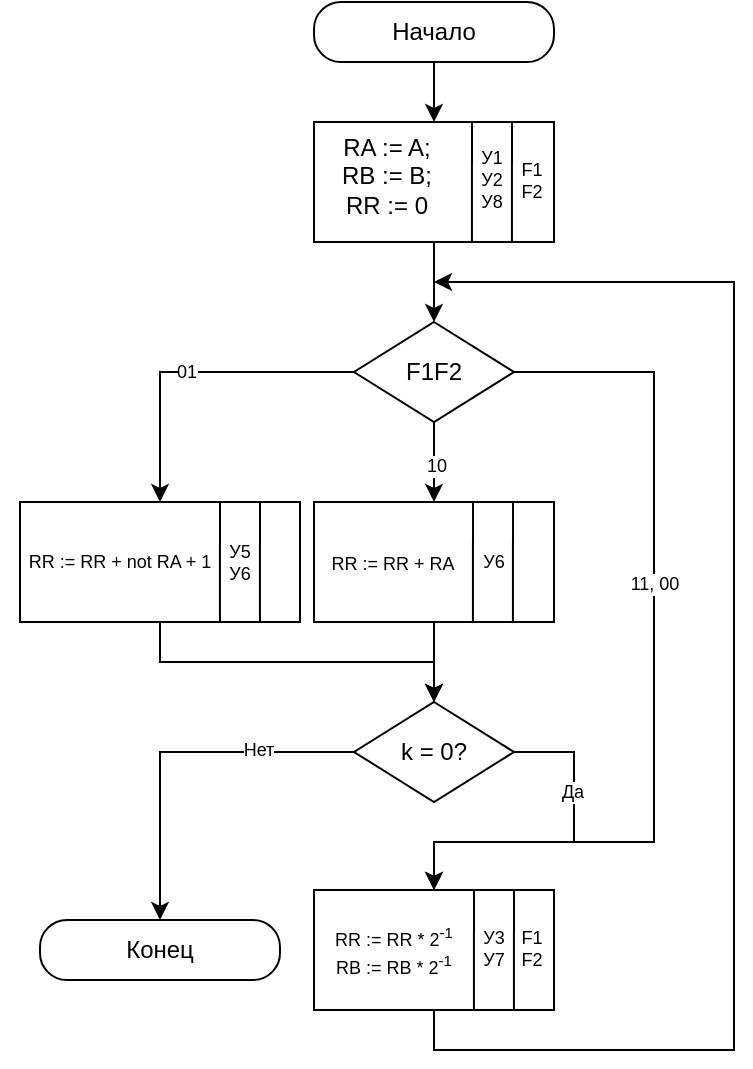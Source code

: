 <mxfile version="12.3.2" type="device" pages="1"><diagram id="0Xj9pG9Dc0gPdoxJF_FF" name="Page-1"><mxGraphModel dx="946" dy="631" grid="1" gridSize="10" guides="1" tooltips="1" connect="1" arrows="1" fold="1" page="1" pageScale="1" pageWidth="827" pageHeight="1169" math="0" shadow="0"><root><mxCell id="0"/><mxCell id="1" parent="0"/><mxCell id="bupIdLqpLs4JdiVI-WUw-27" style="edgeStyle=orthogonalEdgeStyle;rounded=0;orthogonalLoop=1;jettySize=auto;html=1;exitX=0;exitY=0.5;exitDx=0;exitDy=0;entryX=0.5;entryY=0;entryDx=0;entryDy=0;fontSize=9;" edge="1" parent="1" source="bupIdLqpLs4JdiVI-WUw-26" target="bupIdLqpLs4JdiVI-WUw-9"><mxGeometry relative="1" as="geometry"/></mxCell><mxCell id="bupIdLqpLs4JdiVI-WUw-47" value="Нет" style="text;html=1;align=center;verticalAlign=middle;resizable=0;points=[];;labelBackgroundColor=#ffffff;fontSize=9;" vertex="1" connectable="0" parent="bupIdLqpLs4JdiVI-WUw-27"><mxGeometry x="-0.408" y="-1" relative="1" as="geometry"><mxPoint x="5" as="offset"/></mxGeometry></mxCell><mxCell id="bupIdLqpLs4JdiVI-WUw-28" style="edgeStyle=orthogonalEdgeStyle;rounded=0;orthogonalLoop=1;jettySize=auto;html=1;exitX=1;exitY=0.5;exitDx=0;exitDy=0;entryX=0.5;entryY=0;entryDx=0;entryDy=0;fontSize=9;" edge="1" parent="1" source="bupIdLqpLs4JdiVI-WUw-26" target="bupIdLqpLs4JdiVI-WUw-8"><mxGeometry relative="1" as="geometry"><Array as="points"><mxPoint x="490" y="485"/><mxPoint x="490" y="530"/><mxPoint x="420" y="530"/></Array></mxGeometry></mxCell><mxCell id="bupIdLqpLs4JdiVI-WUw-46" value="Да" style="text;html=1;align=center;verticalAlign=middle;resizable=0;points=[];;labelBackgroundColor=#ffffff;fontSize=9;" vertex="1" connectable="0" parent="bupIdLqpLs4JdiVI-WUw-28"><mxGeometry x="-0.408" y="-1" relative="1" as="geometry"><mxPoint as="offset"/></mxGeometry></mxCell><mxCell id="bupIdLqpLs4JdiVI-WUw-26" value="" style="rhombus;whiteSpace=wrap;html=1;" vertex="1" parent="1"><mxGeometry x="380" y="460" width="80" height="50" as="geometry"/></mxCell><mxCell id="bupIdLqpLs4JdiVI-WUw-39" style="edgeStyle=orthogonalEdgeStyle;rounded=0;orthogonalLoop=1;jettySize=auto;html=1;exitX=0.5;exitY=1;exitDx=0;exitDy=0;entryX=0.5;entryY=0;entryDx=0;entryDy=0;fontSize=9;" edge="1" parent="1" source="bupIdLqpLs4JdiVI-WUw-2" target="bupIdLqpLs4JdiVI-WUw-3"><mxGeometry relative="1" as="geometry"/></mxCell><mxCell id="bupIdLqpLs4JdiVI-WUw-2" value="Начало" style="rounded=1;whiteSpace=wrap;html=1;imageHeight=24;arcSize=45;" vertex="1" parent="1"><mxGeometry x="360" y="110" width="120" height="30" as="geometry"/></mxCell><mxCell id="bupIdLqpLs4JdiVI-WUw-38" style="edgeStyle=orthogonalEdgeStyle;rounded=0;orthogonalLoop=1;jettySize=auto;html=1;exitX=0.5;exitY=1;exitDx=0;exitDy=0;fontSize=9;entryX=0.5;entryY=0;entryDx=0;entryDy=0;" edge="1" parent="1" source="bupIdLqpLs4JdiVI-WUw-3" target="bupIdLqpLs4JdiVI-WUw-4"><mxGeometry relative="1" as="geometry"><mxPoint x="420" y="250" as="targetPoint"/></mxGeometry></mxCell><mxCell id="bupIdLqpLs4JdiVI-WUw-3" value="" style="rounded=0;whiteSpace=wrap;html=1;" vertex="1" parent="1"><mxGeometry x="360" y="170" width="120" height="60" as="geometry"/></mxCell><mxCell id="bupIdLqpLs4JdiVI-WUw-33" style="edgeStyle=orthogonalEdgeStyle;rounded=0;orthogonalLoop=1;jettySize=auto;html=1;entryX=0.5;entryY=0;entryDx=0;entryDy=0;fontSize=9;" edge="1" parent="1" source="bupIdLqpLs4JdiVI-WUw-4" target="bupIdLqpLs4JdiVI-WUw-5"><mxGeometry relative="1" as="geometry"/></mxCell><mxCell id="bupIdLqpLs4JdiVI-WUw-43" value="01" style="text;html=1;align=center;verticalAlign=middle;resizable=0;points=[];;labelBackgroundColor=#ffffff;fontSize=9;" vertex="1" connectable="0" parent="bupIdLqpLs4JdiVI-WUw-33"><mxGeometry x="-0.253" relative="1" as="geometry"><mxPoint x="-24" as="offset"/></mxGeometry></mxCell><mxCell id="bupIdLqpLs4JdiVI-WUw-34" style="edgeStyle=orthogonalEdgeStyle;rounded=0;orthogonalLoop=1;jettySize=auto;html=1;exitX=0.5;exitY=1;exitDx=0;exitDy=0;entryX=0.5;entryY=0;entryDx=0;entryDy=0;fontSize=9;" edge="1" parent="1" source="bupIdLqpLs4JdiVI-WUw-4" target="bupIdLqpLs4JdiVI-WUw-6"><mxGeometry relative="1" as="geometry"/></mxCell><mxCell id="bupIdLqpLs4JdiVI-WUw-44" value="10" style="text;html=1;align=center;verticalAlign=middle;resizable=0;points=[];;labelBackgroundColor=#ffffff;fontSize=9;" vertex="1" connectable="0" parent="bupIdLqpLs4JdiVI-WUw-34"><mxGeometry x="0.08" y="1" relative="1" as="geometry"><mxPoint as="offset"/></mxGeometry></mxCell><mxCell id="bupIdLqpLs4JdiVI-WUw-36" style="edgeStyle=orthogonalEdgeStyle;rounded=0;orthogonalLoop=1;jettySize=auto;html=1;exitX=1;exitY=0.5;exitDx=0;exitDy=0;entryX=0.5;entryY=0;entryDx=0;entryDy=0;fontSize=9;" edge="1" parent="1" source="bupIdLqpLs4JdiVI-WUw-4" target="bupIdLqpLs4JdiVI-WUw-8"><mxGeometry relative="1" as="geometry"><Array as="points"><mxPoint x="530" y="295"/><mxPoint x="530" y="530"/><mxPoint x="420" y="530"/></Array></mxGeometry></mxCell><mxCell id="bupIdLqpLs4JdiVI-WUw-45" value="11, 00" style="text;html=1;align=center;verticalAlign=middle;resizable=0;points=[];;labelBackgroundColor=#ffffff;fontSize=9;" vertex="1" connectable="0" parent="bupIdLqpLs4JdiVI-WUw-36"><mxGeometry x="-0.404" y="-45" relative="1" as="geometry"><mxPoint x="45" y="45" as="offset"/></mxGeometry></mxCell><mxCell id="bupIdLqpLs4JdiVI-WUw-4" value="" style="rhombus;whiteSpace=wrap;html=1;" vertex="1" parent="1"><mxGeometry x="380" y="270" width="80" height="50" as="geometry"/></mxCell><mxCell id="bupIdLqpLs4JdiVI-WUw-30" style="edgeStyle=orthogonalEdgeStyle;rounded=0;orthogonalLoop=1;jettySize=auto;html=1;entryX=0.5;entryY=0;entryDx=0;entryDy=0;fontSize=9;" edge="1" parent="1" source="bupIdLqpLs4JdiVI-WUw-5" target="bupIdLqpLs4JdiVI-WUw-26"><mxGeometry relative="1" as="geometry"><Array as="points"><mxPoint x="283" y="440"/><mxPoint x="420" y="440"/></Array></mxGeometry></mxCell><mxCell id="bupIdLqpLs4JdiVI-WUw-5" value="" style="rounded=0;whiteSpace=wrap;html=1;" vertex="1" parent="1"><mxGeometry x="213" y="360" width="140" height="60" as="geometry"/></mxCell><mxCell id="bupIdLqpLs4JdiVI-WUw-31" style="edgeStyle=orthogonalEdgeStyle;rounded=0;orthogonalLoop=1;jettySize=auto;html=1;fontSize=9;" edge="1" parent="1" source="bupIdLqpLs4JdiVI-WUw-6"><mxGeometry relative="1" as="geometry"><mxPoint x="420" y="460" as="targetPoint"/></mxGeometry></mxCell><mxCell id="bupIdLqpLs4JdiVI-WUw-6" value="" style="rounded=0;whiteSpace=wrap;html=1;" vertex="1" parent="1"><mxGeometry x="360" y="360" width="120" height="60" as="geometry"/></mxCell><mxCell id="bupIdLqpLs4JdiVI-WUw-40" style="edgeStyle=orthogonalEdgeStyle;rounded=0;orthogonalLoop=1;jettySize=auto;html=1;exitX=0.5;exitY=1;exitDx=0;exitDy=0;fontSize=9;" edge="1" parent="1" source="bupIdLqpLs4JdiVI-WUw-8"><mxGeometry relative="1" as="geometry"><mxPoint x="420" y="250" as="targetPoint"/><Array as="points"><mxPoint x="420" y="634"/><mxPoint x="570" y="634"/><mxPoint x="570" y="250"/></Array></mxGeometry></mxCell><mxCell id="bupIdLqpLs4JdiVI-WUw-8" value="" style="rounded=0;whiteSpace=wrap;html=1;" vertex="1" parent="1"><mxGeometry x="360" y="554" width="120" height="60" as="geometry"/></mxCell><mxCell id="bupIdLqpLs4JdiVI-WUw-9" value="Конец" style="rounded=1;whiteSpace=wrap;html=1;arcSize=45;" vertex="1" parent="1"><mxGeometry x="223" y="569" width="120" height="30" as="geometry"/></mxCell><mxCell id="bupIdLqpLs4JdiVI-WUw-12" value="" style="endArrow=none;html=1;exitX=0.583;exitY=1;exitDx=0;exitDy=0;exitPerimeter=0;" edge="1" parent="1"><mxGeometry width="50" height="50" relative="1" as="geometry"><mxPoint x="312.96" y="420" as="sourcePoint"/><mxPoint x="313" y="360" as="targetPoint"/></mxGeometry></mxCell><mxCell id="bupIdLqpLs4JdiVI-WUw-13" value="" style="endArrow=none;html=1;exitX=0.583;exitY=1;exitDx=0;exitDy=0;exitPerimeter=0;" edge="1" parent="1"><mxGeometry width="50" height="50" relative="1" as="geometry"><mxPoint x="332.96" y="420" as="sourcePoint"/><mxPoint x="333" y="360" as="targetPoint"/></mxGeometry></mxCell><mxCell id="bupIdLqpLs4JdiVI-WUw-14" value="" style="endArrow=none;html=1;exitX=0.583;exitY=1;exitDx=0;exitDy=0;exitPerimeter=0;" edge="1" parent="1"><mxGeometry width="50" height="50" relative="1" as="geometry"><mxPoint x="439.46" y="420" as="sourcePoint"/><mxPoint x="439.5" y="360" as="targetPoint"/></mxGeometry></mxCell><mxCell id="bupIdLqpLs4JdiVI-WUw-15" value="" style="endArrow=none;html=1;exitX=0.583;exitY=1;exitDx=0;exitDy=0;exitPerimeter=0;" edge="1" parent="1"><mxGeometry width="50" height="50" relative="1" as="geometry"><mxPoint x="459.46" y="420" as="sourcePoint"/><mxPoint x="459.5" y="360" as="targetPoint"/></mxGeometry></mxCell><mxCell id="bupIdLqpLs4JdiVI-WUw-16" value="" style="endArrow=none;html=1;exitX=0.583;exitY=1;exitDx=0;exitDy=0;exitPerimeter=0;" edge="1" parent="1"><mxGeometry width="50" height="50" relative="1" as="geometry"><mxPoint x="439.96" y="614" as="sourcePoint"/><mxPoint x="440" y="554" as="targetPoint"/></mxGeometry></mxCell><mxCell id="bupIdLqpLs4JdiVI-WUw-17" value="" style="endArrow=none;html=1;exitX=0.583;exitY=1;exitDx=0;exitDy=0;exitPerimeter=0;" edge="1" parent="1"><mxGeometry width="50" height="50" relative="1" as="geometry"><mxPoint x="459.96" y="614" as="sourcePoint"/><mxPoint x="460" y="554" as="targetPoint"/></mxGeometry></mxCell><mxCell id="bupIdLqpLs4JdiVI-WUw-18" value="" style="endArrow=none;html=1;exitX=0.583;exitY=1;exitDx=0;exitDy=0;exitPerimeter=0;" edge="1" parent="1"><mxGeometry width="50" height="50" relative="1" as="geometry"><mxPoint x="438.96" y="230" as="sourcePoint"/><mxPoint x="439" y="170" as="targetPoint"/></mxGeometry></mxCell><mxCell id="bupIdLqpLs4JdiVI-WUw-19" value="" style="endArrow=none;html=1;exitX=0.583;exitY=1;exitDx=0;exitDy=0;exitPerimeter=0;" edge="1" parent="1"><mxGeometry width="50" height="50" relative="1" as="geometry"><mxPoint x="458.96" y="230" as="sourcePoint"/><mxPoint x="459" y="170" as="targetPoint"/></mxGeometry></mxCell><mxCell id="bupIdLqpLs4JdiVI-WUw-20" value="RA := A;&lt;br&gt;RB := B;&lt;br&gt;RR := 0" style="text;html=1;strokeColor=none;fillColor=none;align=center;verticalAlign=middle;whiteSpace=wrap;rounded=0;" vertex="1" parent="1"><mxGeometry x="360" y="173" width="73" height="48" as="geometry"/></mxCell><mxCell id="bupIdLqpLs4JdiVI-WUw-21" value="F1F2" style="text;html=1;strokeColor=none;fillColor=none;align=center;verticalAlign=middle;whiteSpace=wrap;rounded=0;" vertex="1" parent="1"><mxGeometry x="400" y="285" width="40" height="20" as="geometry"/></mxCell><mxCell id="bupIdLqpLs4JdiVI-WUw-22" value="k = 0?" style="text;html=1;strokeColor=none;fillColor=none;align=center;verticalAlign=middle;whiteSpace=wrap;rounded=0;" vertex="1" parent="1"><mxGeometry x="400" y="475" width="40" height="20" as="geometry"/></mxCell><mxCell id="bupIdLqpLs4JdiVI-WUw-23" value="RR := RR + not RA + 1" style="text;html=1;strokeColor=none;fillColor=none;align=center;verticalAlign=middle;whiteSpace=wrap;rounded=0;fontSize=9;" vertex="1" parent="1"><mxGeometry x="203" y="367.5" width="120" height="45" as="geometry"/></mxCell><mxCell id="bupIdLqpLs4JdiVI-WUw-24" value="RR := RR + RA" style="text;html=1;strokeColor=none;fillColor=none;align=center;verticalAlign=middle;whiteSpace=wrap;rounded=0;fontSize=9;" vertex="1" parent="1"><mxGeometry x="363" y="368" width="73" height="45" as="geometry"/></mxCell><mxCell id="bupIdLqpLs4JdiVI-WUw-37" value="RR := RR * 2&lt;sup&gt;-1&lt;br&gt;&lt;/sup&gt;RB := RB * 2&lt;sup&gt;-1&lt;br&gt;&lt;/sup&gt;" style="text;html=1;strokeColor=none;fillColor=none;align=center;verticalAlign=middle;whiteSpace=wrap;rounded=0;fontSize=9;" vertex="1" parent="1"><mxGeometry x="340" y="561.5" width="120" height="45" as="geometry"/></mxCell><mxCell id="bupIdLqpLs4JdiVI-WUw-41" value="У1&lt;br&gt;У2&lt;br&gt;У8&lt;br&gt;" style="text;html=1;strokeColor=none;fillColor=none;align=center;verticalAlign=middle;whiteSpace=wrap;rounded=0;fontSize=9;" vertex="1" parent="1"><mxGeometry x="444" y="189" width="10" height="20" as="geometry"/></mxCell><mxCell id="bupIdLqpLs4JdiVI-WUw-42" value="F1&lt;br&gt;F2" style="text;html=1;strokeColor=none;fillColor=none;align=center;verticalAlign=middle;whiteSpace=wrap;rounded=0;fontSize=9;" vertex="1" parent="1"><mxGeometry x="464" y="189" width="10" height="20" as="geometry"/></mxCell><mxCell id="bupIdLqpLs4JdiVI-WUw-48" value="У6" style="text;html=1;strokeColor=none;fillColor=none;align=center;verticalAlign=middle;whiteSpace=wrap;rounded=0;fontSize=9;" vertex="1" parent="1"><mxGeometry x="445" y="380" width="10" height="20" as="geometry"/></mxCell><mxCell id="bupIdLqpLs4JdiVI-WUw-49" value="У5&lt;br&gt;У6" style="text;html=1;strokeColor=none;fillColor=none;align=center;verticalAlign=middle;whiteSpace=wrap;rounded=0;fontSize=9;" vertex="1" parent="1"><mxGeometry x="318" y="380" width="10" height="20" as="geometry"/></mxCell><mxCell id="bupIdLqpLs4JdiVI-WUw-50" value="У3&lt;br&gt;У7" style="text;html=1;strokeColor=none;fillColor=none;align=center;verticalAlign=middle;whiteSpace=wrap;rounded=0;fontSize=9;" vertex="1" parent="1"><mxGeometry x="445" y="573" width="10" height="20" as="geometry"/></mxCell><mxCell id="bupIdLqpLs4JdiVI-WUw-51" value="F1&lt;br&gt;F2" style="text;html=1;strokeColor=none;fillColor=none;align=center;verticalAlign=middle;whiteSpace=wrap;rounded=0;fontSize=9;" vertex="1" parent="1"><mxGeometry x="464" y="573" width="10" height="20" as="geometry"/></mxCell></root></mxGraphModel></diagram></mxfile>